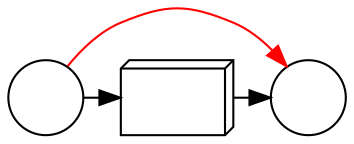 digraph transitive {
  
  a -> b;
  b -> c;
  a -> c[color="#FF0000"];
  //c -> b;
  //b -> a;
  //c -> a[color="#999999"];
  
  a[label="", shape="circle"]
  b[label="", shape="box3d"]
  c[label="", shape="circle"]
  { rank=same; a; b; c}
}